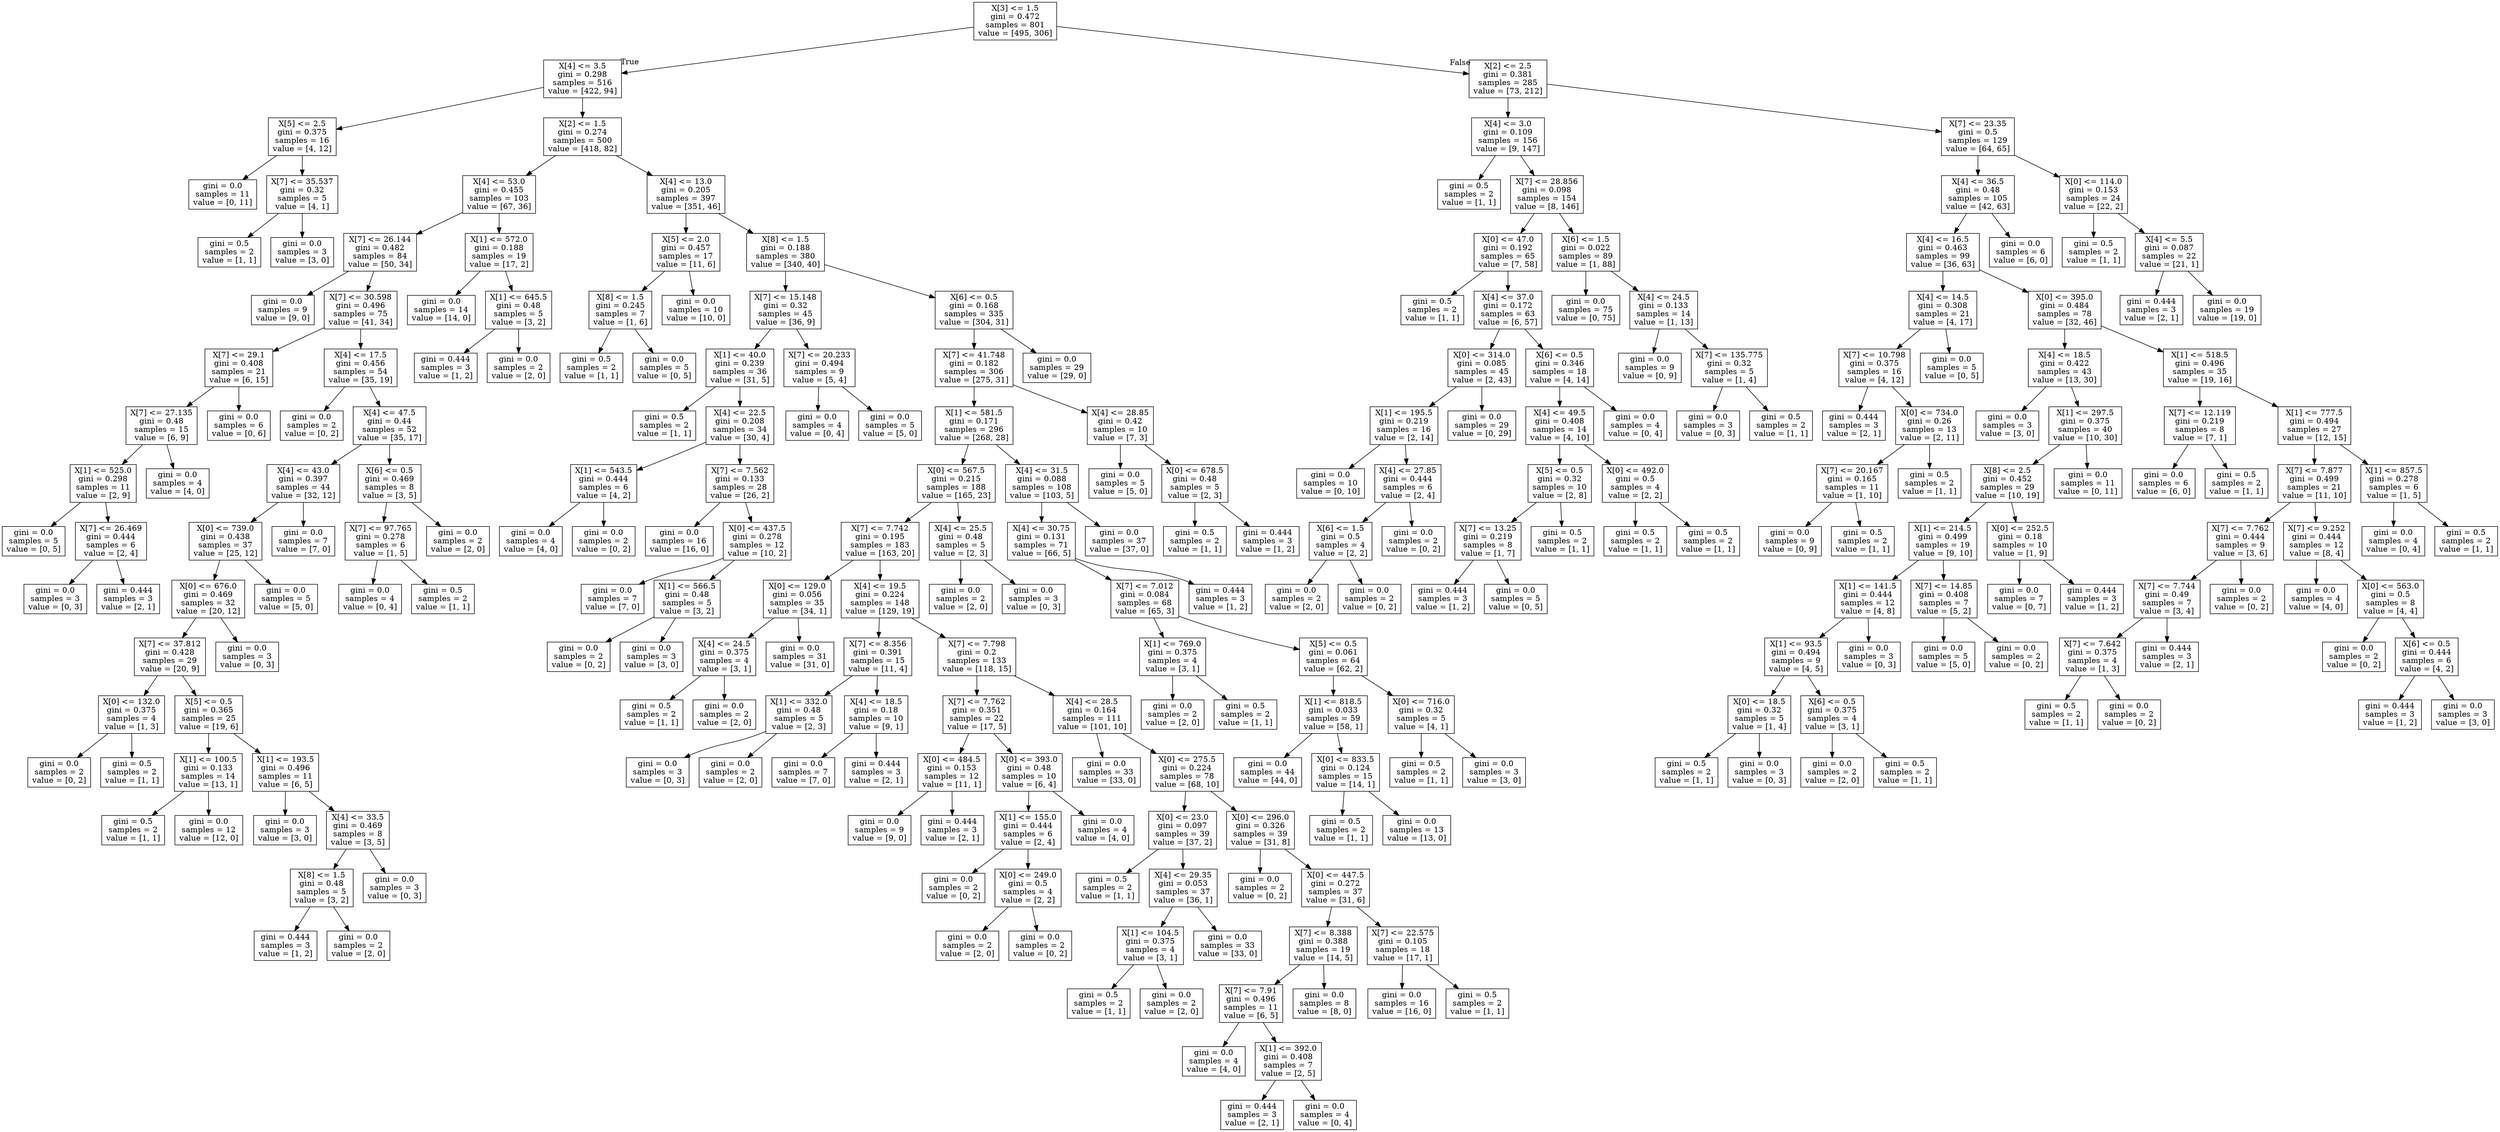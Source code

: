 digraph Tree {
node [shape=box] ;
0 [label="X[3] <= 1.5\ngini = 0.472\nsamples = 801\nvalue = [495, 306]"] ;
1 [label="X[4] <= 3.5\ngini = 0.298\nsamples = 516\nvalue = [422, 94]"] ;
0 -> 1 [labeldistance=2.5, labelangle=45, headlabel="True"] ;
2 [label="X[5] <= 2.5\ngini = 0.375\nsamples = 16\nvalue = [4, 12]"] ;
1 -> 2 ;
3 [label="gini = 0.0\nsamples = 11\nvalue = [0, 11]"] ;
2 -> 3 ;
4 [label="X[7] <= 35.537\ngini = 0.32\nsamples = 5\nvalue = [4, 1]"] ;
2 -> 4 ;
5 [label="gini = 0.5\nsamples = 2\nvalue = [1, 1]"] ;
4 -> 5 ;
6 [label="gini = 0.0\nsamples = 3\nvalue = [3, 0]"] ;
4 -> 6 ;
7 [label="X[2] <= 1.5\ngini = 0.274\nsamples = 500\nvalue = [418, 82]"] ;
1 -> 7 ;
8 [label="X[4] <= 53.0\ngini = 0.455\nsamples = 103\nvalue = [67, 36]"] ;
7 -> 8 ;
9 [label="X[7] <= 26.144\ngini = 0.482\nsamples = 84\nvalue = [50, 34]"] ;
8 -> 9 ;
10 [label="gini = 0.0\nsamples = 9\nvalue = [9, 0]"] ;
9 -> 10 ;
11 [label="X[7] <= 30.598\ngini = 0.496\nsamples = 75\nvalue = [41, 34]"] ;
9 -> 11 ;
12 [label="X[7] <= 29.1\ngini = 0.408\nsamples = 21\nvalue = [6, 15]"] ;
11 -> 12 ;
13 [label="X[7] <= 27.135\ngini = 0.48\nsamples = 15\nvalue = [6, 9]"] ;
12 -> 13 ;
14 [label="X[1] <= 525.0\ngini = 0.298\nsamples = 11\nvalue = [2, 9]"] ;
13 -> 14 ;
15 [label="gini = 0.0\nsamples = 5\nvalue = [0, 5]"] ;
14 -> 15 ;
16 [label="X[7] <= 26.469\ngini = 0.444\nsamples = 6\nvalue = [2, 4]"] ;
14 -> 16 ;
17 [label="gini = 0.0\nsamples = 3\nvalue = [0, 3]"] ;
16 -> 17 ;
18 [label="gini = 0.444\nsamples = 3\nvalue = [2, 1]"] ;
16 -> 18 ;
19 [label="gini = 0.0\nsamples = 4\nvalue = [4, 0]"] ;
13 -> 19 ;
20 [label="gini = 0.0\nsamples = 6\nvalue = [0, 6]"] ;
12 -> 20 ;
21 [label="X[4] <= 17.5\ngini = 0.456\nsamples = 54\nvalue = [35, 19]"] ;
11 -> 21 ;
22 [label="gini = 0.0\nsamples = 2\nvalue = [0, 2]"] ;
21 -> 22 ;
23 [label="X[4] <= 47.5\ngini = 0.44\nsamples = 52\nvalue = [35, 17]"] ;
21 -> 23 ;
24 [label="X[4] <= 43.0\ngini = 0.397\nsamples = 44\nvalue = [32, 12]"] ;
23 -> 24 ;
25 [label="X[0] <= 739.0\ngini = 0.438\nsamples = 37\nvalue = [25, 12]"] ;
24 -> 25 ;
26 [label="X[0] <= 676.0\ngini = 0.469\nsamples = 32\nvalue = [20, 12]"] ;
25 -> 26 ;
27 [label="X[7] <= 37.812\ngini = 0.428\nsamples = 29\nvalue = [20, 9]"] ;
26 -> 27 ;
28 [label="X[0] <= 132.0\ngini = 0.375\nsamples = 4\nvalue = [1, 3]"] ;
27 -> 28 ;
29 [label="gini = 0.0\nsamples = 2\nvalue = [0, 2]"] ;
28 -> 29 ;
30 [label="gini = 0.5\nsamples = 2\nvalue = [1, 1]"] ;
28 -> 30 ;
31 [label="X[5] <= 0.5\ngini = 0.365\nsamples = 25\nvalue = [19, 6]"] ;
27 -> 31 ;
32 [label="X[1] <= 100.5\ngini = 0.133\nsamples = 14\nvalue = [13, 1]"] ;
31 -> 32 ;
33 [label="gini = 0.5\nsamples = 2\nvalue = [1, 1]"] ;
32 -> 33 ;
34 [label="gini = 0.0\nsamples = 12\nvalue = [12, 0]"] ;
32 -> 34 ;
35 [label="X[1] <= 193.5\ngini = 0.496\nsamples = 11\nvalue = [6, 5]"] ;
31 -> 35 ;
36 [label="gini = 0.0\nsamples = 3\nvalue = [3, 0]"] ;
35 -> 36 ;
37 [label="X[4] <= 33.5\ngini = 0.469\nsamples = 8\nvalue = [3, 5]"] ;
35 -> 37 ;
38 [label="X[8] <= 1.5\ngini = 0.48\nsamples = 5\nvalue = [3, 2]"] ;
37 -> 38 ;
39 [label="gini = 0.444\nsamples = 3\nvalue = [1, 2]"] ;
38 -> 39 ;
40 [label="gini = 0.0\nsamples = 2\nvalue = [2, 0]"] ;
38 -> 40 ;
41 [label="gini = 0.0\nsamples = 3\nvalue = [0, 3]"] ;
37 -> 41 ;
42 [label="gini = 0.0\nsamples = 3\nvalue = [0, 3]"] ;
26 -> 42 ;
43 [label="gini = 0.0\nsamples = 5\nvalue = [5, 0]"] ;
25 -> 43 ;
44 [label="gini = 0.0\nsamples = 7\nvalue = [7, 0]"] ;
24 -> 44 ;
45 [label="X[6] <= 0.5\ngini = 0.469\nsamples = 8\nvalue = [3, 5]"] ;
23 -> 45 ;
46 [label="X[7] <= 97.765\ngini = 0.278\nsamples = 6\nvalue = [1, 5]"] ;
45 -> 46 ;
47 [label="gini = 0.0\nsamples = 4\nvalue = [0, 4]"] ;
46 -> 47 ;
48 [label="gini = 0.5\nsamples = 2\nvalue = [1, 1]"] ;
46 -> 48 ;
49 [label="gini = 0.0\nsamples = 2\nvalue = [2, 0]"] ;
45 -> 49 ;
50 [label="X[1] <= 572.0\ngini = 0.188\nsamples = 19\nvalue = [17, 2]"] ;
8 -> 50 ;
51 [label="gini = 0.0\nsamples = 14\nvalue = [14, 0]"] ;
50 -> 51 ;
52 [label="X[1] <= 645.5\ngini = 0.48\nsamples = 5\nvalue = [3, 2]"] ;
50 -> 52 ;
53 [label="gini = 0.444\nsamples = 3\nvalue = [1, 2]"] ;
52 -> 53 ;
54 [label="gini = 0.0\nsamples = 2\nvalue = [2, 0]"] ;
52 -> 54 ;
55 [label="X[4] <= 13.0\ngini = 0.205\nsamples = 397\nvalue = [351, 46]"] ;
7 -> 55 ;
56 [label="X[5] <= 2.0\ngini = 0.457\nsamples = 17\nvalue = [11, 6]"] ;
55 -> 56 ;
57 [label="X[8] <= 1.5\ngini = 0.245\nsamples = 7\nvalue = [1, 6]"] ;
56 -> 57 ;
58 [label="gini = 0.5\nsamples = 2\nvalue = [1, 1]"] ;
57 -> 58 ;
59 [label="gini = 0.0\nsamples = 5\nvalue = [0, 5]"] ;
57 -> 59 ;
60 [label="gini = 0.0\nsamples = 10\nvalue = [10, 0]"] ;
56 -> 60 ;
61 [label="X[8] <= 1.5\ngini = 0.188\nsamples = 380\nvalue = [340, 40]"] ;
55 -> 61 ;
62 [label="X[7] <= 15.148\ngini = 0.32\nsamples = 45\nvalue = [36, 9]"] ;
61 -> 62 ;
63 [label="X[1] <= 40.0\ngini = 0.239\nsamples = 36\nvalue = [31, 5]"] ;
62 -> 63 ;
64 [label="gini = 0.5\nsamples = 2\nvalue = [1, 1]"] ;
63 -> 64 ;
65 [label="X[4] <= 22.5\ngini = 0.208\nsamples = 34\nvalue = [30, 4]"] ;
63 -> 65 ;
66 [label="X[1] <= 543.5\ngini = 0.444\nsamples = 6\nvalue = [4, 2]"] ;
65 -> 66 ;
67 [label="gini = 0.0\nsamples = 4\nvalue = [4, 0]"] ;
66 -> 67 ;
68 [label="gini = 0.0\nsamples = 2\nvalue = [0, 2]"] ;
66 -> 68 ;
69 [label="X[7] <= 7.562\ngini = 0.133\nsamples = 28\nvalue = [26, 2]"] ;
65 -> 69 ;
70 [label="gini = 0.0\nsamples = 16\nvalue = [16, 0]"] ;
69 -> 70 ;
71 [label="X[0] <= 437.5\ngini = 0.278\nsamples = 12\nvalue = [10, 2]"] ;
69 -> 71 ;
72 [label="gini = 0.0\nsamples = 7\nvalue = [7, 0]"] ;
71 -> 72 ;
73 [label="X[1] <= 566.5\ngini = 0.48\nsamples = 5\nvalue = [3, 2]"] ;
71 -> 73 ;
74 [label="gini = 0.0\nsamples = 2\nvalue = [0, 2]"] ;
73 -> 74 ;
75 [label="gini = 0.0\nsamples = 3\nvalue = [3, 0]"] ;
73 -> 75 ;
76 [label="X[7] <= 20.233\ngini = 0.494\nsamples = 9\nvalue = [5, 4]"] ;
62 -> 76 ;
77 [label="gini = 0.0\nsamples = 4\nvalue = [0, 4]"] ;
76 -> 77 ;
78 [label="gini = 0.0\nsamples = 5\nvalue = [5, 0]"] ;
76 -> 78 ;
79 [label="X[6] <= 0.5\ngini = 0.168\nsamples = 335\nvalue = [304, 31]"] ;
61 -> 79 ;
80 [label="X[7] <= 41.748\ngini = 0.182\nsamples = 306\nvalue = [275, 31]"] ;
79 -> 80 ;
81 [label="X[1] <= 581.5\ngini = 0.171\nsamples = 296\nvalue = [268, 28]"] ;
80 -> 81 ;
82 [label="X[0] <= 567.5\ngini = 0.215\nsamples = 188\nvalue = [165, 23]"] ;
81 -> 82 ;
83 [label="X[7] <= 7.742\ngini = 0.195\nsamples = 183\nvalue = [163, 20]"] ;
82 -> 83 ;
84 [label="X[0] <= 129.0\ngini = 0.056\nsamples = 35\nvalue = [34, 1]"] ;
83 -> 84 ;
85 [label="X[4] <= 24.5\ngini = 0.375\nsamples = 4\nvalue = [3, 1]"] ;
84 -> 85 ;
86 [label="gini = 0.5\nsamples = 2\nvalue = [1, 1]"] ;
85 -> 86 ;
87 [label="gini = 0.0\nsamples = 2\nvalue = [2, 0]"] ;
85 -> 87 ;
88 [label="gini = 0.0\nsamples = 31\nvalue = [31, 0]"] ;
84 -> 88 ;
89 [label="X[4] <= 19.5\ngini = 0.224\nsamples = 148\nvalue = [129, 19]"] ;
83 -> 89 ;
90 [label="X[7] <= 8.356\ngini = 0.391\nsamples = 15\nvalue = [11, 4]"] ;
89 -> 90 ;
91 [label="X[1] <= 332.0\ngini = 0.48\nsamples = 5\nvalue = [2, 3]"] ;
90 -> 91 ;
92 [label="gini = 0.0\nsamples = 3\nvalue = [0, 3]"] ;
91 -> 92 ;
93 [label="gini = 0.0\nsamples = 2\nvalue = [2, 0]"] ;
91 -> 93 ;
94 [label="X[4] <= 18.5\ngini = 0.18\nsamples = 10\nvalue = [9, 1]"] ;
90 -> 94 ;
95 [label="gini = 0.0\nsamples = 7\nvalue = [7, 0]"] ;
94 -> 95 ;
96 [label="gini = 0.444\nsamples = 3\nvalue = [2, 1]"] ;
94 -> 96 ;
97 [label="X[7] <= 7.798\ngini = 0.2\nsamples = 133\nvalue = [118, 15]"] ;
89 -> 97 ;
98 [label="X[7] <= 7.762\ngini = 0.351\nsamples = 22\nvalue = [17, 5]"] ;
97 -> 98 ;
99 [label="X[0] <= 484.5\ngini = 0.153\nsamples = 12\nvalue = [11, 1]"] ;
98 -> 99 ;
100 [label="gini = 0.0\nsamples = 9\nvalue = [9, 0]"] ;
99 -> 100 ;
101 [label="gini = 0.444\nsamples = 3\nvalue = [2, 1]"] ;
99 -> 101 ;
102 [label="X[0] <= 393.0\ngini = 0.48\nsamples = 10\nvalue = [6, 4]"] ;
98 -> 102 ;
103 [label="X[1] <= 155.0\ngini = 0.444\nsamples = 6\nvalue = [2, 4]"] ;
102 -> 103 ;
104 [label="gini = 0.0\nsamples = 2\nvalue = [0, 2]"] ;
103 -> 104 ;
105 [label="X[0] <= 249.0\ngini = 0.5\nsamples = 4\nvalue = [2, 2]"] ;
103 -> 105 ;
106 [label="gini = 0.0\nsamples = 2\nvalue = [2, 0]"] ;
105 -> 106 ;
107 [label="gini = 0.0\nsamples = 2\nvalue = [0, 2]"] ;
105 -> 107 ;
108 [label="gini = 0.0\nsamples = 4\nvalue = [4, 0]"] ;
102 -> 108 ;
109 [label="X[4] <= 28.5\ngini = 0.164\nsamples = 111\nvalue = [101, 10]"] ;
97 -> 109 ;
110 [label="gini = 0.0\nsamples = 33\nvalue = [33, 0]"] ;
109 -> 110 ;
111 [label="X[0] <= 275.5\ngini = 0.224\nsamples = 78\nvalue = [68, 10]"] ;
109 -> 111 ;
112 [label="X[0] <= 23.0\ngini = 0.097\nsamples = 39\nvalue = [37, 2]"] ;
111 -> 112 ;
113 [label="gini = 0.5\nsamples = 2\nvalue = [1, 1]"] ;
112 -> 113 ;
114 [label="X[4] <= 29.35\ngini = 0.053\nsamples = 37\nvalue = [36, 1]"] ;
112 -> 114 ;
115 [label="X[1] <= 104.5\ngini = 0.375\nsamples = 4\nvalue = [3, 1]"] ;
114 -> 115 ;
116 [label="gini = 0.5\nsamples = 2\nvalue = [1, 1]"] ;
115 -> 116 ;
117 [label="gini = 0.0\nsamples = 2\nvalue = [2, 0]"] ;
115 -> 117 ;
118 [label="gini = 0.0\nsamples = 33\nvalue = [33, 0]"] ;
114 -> 118 ;
119 [label="X[0] <= 296.0\ngini = 0.326\nsamples = 39\nvalue = [31, 8]"] ;
111 -> 119 ;
120 [label="gini = 0.0\nsamples = 2\nvalue = [0, 2]"] ;
119 -> 120 ;
121 [label="X[0] <= 447.5\ngini = 0.272\nsamples = 37\nvalue = [31, 6]"] ;
119 -> 121 ;
122 [label="X[7] <= 8.388\ngini = 0.388\nsamples = 19\nvalue = [14, 5]"] ;
121 -> 122 ;
123 [label="X[7] <= 7.91\ngini = 0.496\nsamples = 11\nvalue = [6, 5]"] ;
122 -> 123 ;
124 [label="gini = 0.0\nsamples = 4\nvalue = [4, 0]"] ;
123 -> 124 ;
125 [label="X[1] <= 392.0\ngini = 0.408\nsamples = 7\nvalue = [2, 5]"] ;
123 -> 125 ;
126 [label="gini = 0.444\nsamples = 3\nvalue = [2, 1]"] ;
125 -> 126 ;
127 [label="gini = 0.0\nsamples = 4\nvalue = [0, 4]"] ;
125 -> 127 ;
128 [label="gini = 0.0\nsamples = 8\nvalue = [8, 0]"] ;
122 -> 128 ;
129 [label="X[7] <= 22.575\ngini = 0.105\nsamples = 18\nvalue = [17, 1]"] ;
121 -> 129 ;
130 [label="gini = 0.0\nsamples = 16\nvalue = [16, 0]"] ;
129 -> 130 ;
131 [label="gini = 0.5\nsamples = 2\nvalue = [1, 1]"] ;
129 -> 131 ;
132 [label="X[4] <= 25.5\ngini = 0.48\nsamples = 5\nvalue = [2, 3]"] ;
82 -> 132 ;
133 [label="gini = 0.0\nsamples = 2\nvalue = [2, 0]"] ;
132 -> 133 ;
134 [label="gini = 0.0\nsamples = 3\nvalue = [0, 3]"] ;
132 -> 134 ;
135 [label="X[4] <= 31.5\ngini = 0.088\nsamples = 108\nvalue = [103, 5]"] ;
81 -> 135 ;
136 [label="X[4] <= 30.75\ngini = 0.131\nsamples = 71\nvalue = [66, 5]"] ;
135 -> 136 ;
137 [label="X[7] <= 7.012\ngini = 0.084\nsamples = 68\nvalue = [65, 3]"] ;
136 -> 137 ;
138 [label="X[1] <= 769.0\ngini = 0.375\nsamples = 4\nvalue = [3, 1]"] ;
137 -> 138 ;
139 [label="gini = 0.0\nsamples = 2\nvalue = [2, 0]"] ;
138 -> 139 ;
140 [label="gini = 0.5\nsamples = 2\nvalue = [1, 1]"] ;
138 -> 140 ;
141 [label="X[5] <= 0.5\ngini = 0.061\nsamples = 64\nvalue = [62, 2]"] ;
137 -> 141 ;
142 [label="X[1] <= 818.5\ngini = 0.033\nsamples = 59\nvalue = [58, 1]"] ;
141 -> 142 ;
143 [label="gini = 0.0\nsamples = 44\nvalue = [44, 0]"] ;
142 -> 143 ;
144 [label="X[0] <= 833.5\ngini = 0.124\nsamples = 15\nvalue = [14, 1]"] ;
142 -> 144 ;
145 [label="gini = 0.5\nsamples = 2\nvalue = [1, 1]"] ;
144 -> 145 ;
146 [label="gini = 0.0\nsamples = 13\nvalue = [13, 0]"] ;
144 -> 146 ;
147 [label="X[0] <= 716.0\ngini = 0.32\nsamples = 5\nvalue = [4, 1]"] ;
141 -> 147 ;
148 [label="gini = 0.5\nsamples = 2\nvalue = [1, 1]"] ;
147 -> 148 ;
149 [label="gini = 0.0\nsamples = 3\nvalue = [3, 0]"] ;
147 -> 149 ;
150 [label="gini = 0.444\nsamples = 3\nvalue = [1, 2]"] ;
136 -> 150 ;
151 [label="gini = 0.0\nsamples = 37\nvalue = [37, 0]"] ;
135 -> 151 ;
152 [label="X[4] <= 28.85\ngini = 0.42\nsamples = 10\nvalue = [7, 3]"] ;
80 -> 152 ;
153 [label="gini = 0.0\nsamples = 5\nvalue = [5, 0]"] ;
152 -> 153 ;
154 [label="X[0] <= 678.5\ngini = 0.48\nsamples = 5\nvalue = [2, 3]"] ;
152 -> 154 ;
155 [label="gini = 0.5\nsamples = 2\nvalue = [1, 1]"] ;
154 -> 155 ;
156 [label="gini = 0.444\nsamples = 3\nvalue = [1, 2]"] ;
154 -> 156 ;
157 [label="gini = 0.0\nsamples = 29\nvalue = [29, 0]"] ;
79 -> 157 ;
158 [label="X[2] <= 2.5\ngini = 0.381\nsamples = 285\nvalue = [73, 212]"] ;
0 -> 158 [labeldistance=2.5, labelangle=-45, headlabel="False"] ;
159 [label="X[4] <= 3.0\ngini = 0.109\nsamples = 156\nvalue = [9, 147]"] ;
158 -> 159 ;
160 [label="gini = 0.5\nsamples = 2\nvalue = [1, 1]"] ;
159 -> 160 ;
161 [label="X[7] <= 28.856\ngini = 0.098\nsamples = 154\nvalue = [8, 146]"] ;
159 -> 161 ;
162 [label="X[0] <= 47.0\ngini = 0.192\nsamples = 65\nvalue = [7, 58]"] ;
161 -> 162 ;
163 [label="gini = 0.5\nsamples = 2\nvalue = [1, 1]"] ;
162 -> 163 ;
164 [label="X[4] <= 37.0\ngini = 0.172\nsamples = 63\nvalue = [6, 57]"] ;
162 -> 164 ;
165 [label="X[0] <= 314.0\ngini = 0.085\nsamples = 45\nvalue = [2, 43]"] ;
164 -> 165 ;
166 [label="X[1] <= 195.5\ngini = 0.219\nsamples = 16\nvalue = [2, 14]"] ;
165 -> 166 ;
167 [label="gini = 0.0\nsamples = 10\nvalue = [0, 10]"] ;
166 -> 167 ;
168 [label="X[4] <= 27.85\ngini = 0.444\nsamples = 6\nvalue = [2, 4]"] ;
166 -> 168 ;
169 [label="X[6] <= 1.5\ngini = 0.5\nsamples = 4\nvalue = [2, 2]"] ;
168 -> 169 ;
170 [label="gini = 0.0\nsamples = 2\nvalue = [2, 0]"] ;
169 -> 170 ;
171 [label="gini = 0.0\nsamples = 2\nvalue = [0, 2]"] ;
169 -> 171 ;
172 [label="gini = 0.0\nsamples = 2\nvalue = [0, 2]"] ;
168 -> 172 ;
173 [label="gini = 0.0\nsamples = 29\nvalue = [0, 29]"] ;
165 -> 173 ;
174 [label="X[6] <= 0.5\ngini = 0.346\nsamples = 18\nvalue = [4, 14]"] ;
164 -> 174 ;
175 [label="X[4] <= 49.5\ngini = 0.408\nsamples = 14\nvalue = [4, 10]"] ;
174 -> 175 ;
176 [label="X[5] <= 0.5\ngini = 0.32\nsamples = 10\nvalue = [2, 8]"] ;
175 -> 176 ;
177 [label="X[7] <= 13.25\ngini = 0.219\nsamples = 8\nvalue = [1, 7]"] ;
176 -> 177 ;
178 [label="gini = 0.444\nsamples = 3\nvalue = [1, 2]"] ;
177 -> 178 ;
179 [label="gini = 0.0\nsamples = 5\nvalue = [0, 5]"] ;
177 -> 179 ;
180 [label="gini = 0.5\nsamples = 2\nvalue = [1, 1]"] ;
176 -> 180 ;
181 [label="X[0] <= 492.0\ngini = 0.5\nsamples = 4\nvalue = [2, 2]"] ;
175 -> 181 ;
182 [label="gini = 0.5\nsamples = 2\nvalue = [1, 1]"] ;
181 -> 182 ;
183 [label="gini = 0.5\nsamples = 2\nvalue = [1, 1]"] ;
181 -> 183 ;
184 [label="gini = 0.0\nsamples = 4\nvalue = [0, 4]"] ;
174 -> 184 ;
185 [label="X[6] <= 1.5\ngini = 0.022\nsamples = 89\nvalue = [1, 88]"] ;
161 -> 185 ;
186 [label="gini = 0.0\nsamples = 75\nvalue = [0, 75]"] ;
185 -> 186 ;
187 [label="X[4] <= 24.5\ngini = 0.133\nsamples = 14\nvalue = [1, 13]"] ;
185 -> 187 ;
188 [label="gini = 0.0\nsamples = 9\nvalue = [0, 9]"] ;
187 -> 188 ;
189 [label="X[7] <= 135.775\ngini = 0.32\nsamples = 5\nvalue = [1, 4]"] ;
187 -> 189 ;
190 [label="gini = 0.0\nsamples = 3\nvalue = [0, 3]"] ;
189 -> 190 ;
191 [label="gini = 0.5\nsamples = 2\nvalue = [1, 1]"] ;
189 -> 191 ;
192 [label="X[7] <= 23.35\ngini = 0.5\nsamples = 129\nvalue = [64, 65]"] ;
158 -> 192 ;
193 [label="X[4] <= 36.5\ngini = 0.48\nsamples = 105\nvalue = [42, 63]"] ;
192 -> 193 ;
194 [label="X[4] <= 16.5\ngini = 0.463\nsamples = 99\nvalue = [36, 63]"] ;
193 -> 194 ;
195 [label="X[4] <= 14.5\ngini = 0.308\nsamples = 21\nvalue = [4, 17]"] ;
194 -> 195 ;
196 [label="X[7] <= 10.798\ngini = 0.375\nsamples = 16\nvalue = [4, 12]"] ;
195 -> 196 ;
197 [label="gini = 0.444\nsamples = 3\nvalue = [2, 1]"] ;
196 -> 197 ;
198 [label="X[0] <= 734.0\ngini = 0.26\nsamples = 13\nvalue = [2, 11]"] ;
196 -> 198 ;
199 [label="X[7] <= 20.167\ngini = 0.165\nsamples = 11\nvalue = [1, 10]"] ;
198 -> 199 ;
200 [label="gini = 0.0\nsamples = 9\nvalue = [0, 9]"] ;
199 -> 200 ;
201 [label="gini = 0.5\nsamples = 2\nvalue = [1, 1]"] ;
199 -> 201 ;
202 [label="gini = 0.5\nsamples = 2\nvalue = [1, 1]"] ;
198 -> 202 ;
203 [label="gini = 0.0\nsamples = 5\nvalue = [0, 5]"] ;
195 -> 203 ;
204 [label="X[0] <= 395.0\ngini = 0.484\nsamples = 78\nvalue = [32, 46]"] ;
194 -> 204 ;
205 [label="X[4] <= 18.5\ngini = 0.422\nsamples = 43\nvalue = [13, 30]"] ;
204 -> 205 ;
206 [label="gini = 0.0\nsamples = 3\nvalue = [3, 0]"] ;
205 -> 206 ;
207 [label="X[1] <= 297.5\ngini = 0.375\nsamples = 40\nvalue = [10, 30]"] ;
205 -> 207 ;
208 [label="X[8] <= 2.5\ngini = 0.452\nsamples = 29\nvalue = [10, 19]"] ;
207 -> 208 ;
209 [label="X[1] <= 214.5\ngini = 0.499\nsamples = 19\nvalue = [9, 10]"] ;
208 -> 209 ;
210 [label="X[1] <= 141.5\ngini = 0.444\nsamples = 12\nvalue = [4, 8]"] ;
209 -> 210 ;
211 [label="X[1] <= 93.5\ngini = 0.494\nsamples = 9\nvalue = [4, 5]"] ;
210 -> 211 ;
212 [label="X[0] <= 18.5\ngini = 0.32\nsamples = 5\nvalue = [1, 4]"] ;
211 -> 212 ;
213 [label="gini = 0.5\nsamples = 2\nvalue = [1, 1]"] ;
212 -> 213 ;
214 [label="gini = 0.0\nsamples = 3\nvalue = [0, 3]"] ;
212 -> 214 ;
215 [label="X[6] <= 0.5\ngini = 0.375\nsamples = 4\nvalue = [3, 1]"] ;
211 -> 215 ;
216 [label="gini = 0.0\nsamples = 2\nvalue = [2, 0]"] ;
215 -> 216 ;
217 [label="gini = 0.5\nsamples = 2\nvalue = [1, 1]"] ;
215 -> 217 ;
218 [label="gini = 0.0\nsamples = 3\nvalue = [0, 3]"] ;
210 -> 218 ;
219 [label="X[7] <= 14.85\ngini = 0.408\nsamples = 7\nvalue = [5, 2]"] ;
209 -> 219 ;
220 [label="gini = 0.0\nsamples = 5\nvalue = [5, 0]"] ;
219 -> 220 ;
221 [label="gini = 0.0\nsamples = 2\nvalue = [0, 2]"] ;
219 -> 221 ;
222 [label="X[0] <= 252.5\ngini = 0.18\nsamples = 10\nvalue = [1, 9]"] ;
208 -> 222 ;
223 [label="gini = 0.0\nsamples = 7\nvalue = [0, 7]"] ;
222 -> 223 ;
224 [label="gini = 0.444\nsamples = 3\nvalue = [1, 2]"] ;
222 -> 224 ;
225 [label="gini = 0.0\nsamples = 11\nvalue = [0, 11]"] ;
207 -> 225 ;
226 [label="X[1] <= 518.5\ngini = 0.496\nsamples = 35\nvalue = [19, 16]"] ;
204 -> 226 ;
227 [label="X[7] <= 12.119\ngini = 0.219\nsamples = 8\nvalue = [7, 1]"] ;
226 -> 227 ;
228 [label="gini = 0.0\nsamples = 6\nvalue = [6, 0]"] ;
227 -> 228 ;
229 [label="gini = 0.5\nsamples = 2\nvalue = [1, 1]"] ;
227 -> 229 ;
230 [label="X[1] <= 777.5\ngini = 0.494\nsamples = 27\nvalue = [12, 15]"] ;
226 -> 230 ;
231 [label="X[7] <= 7.877\ngini = 0.499\nsamples = 21\nvalue = [11, 10]"] ;
230 -> 231 ;
232 [label="X[7] <= 7.762\ngini = 0.444\nsamples = 9\nvalue = [3, 6]"] ;
231 -> 232 ;
233 [label="X[7] <= 7.744\ngini = 0.49\nsamples = 7\nvalue = [3, 4]"] ;
232 -> 233 ;
234 [label="X[7] <= 7.642\ngini = 0.375\nsamples = 4\nvalue = [1, 3]"] ;
233 -> 234 ;
235 [label="gini = 0.5\nsamples = 2\nvalue = [1, 1]"] ;
234 -> 235 ;
236 [label="gini = 0.0\nsamples = 2\nvalue = [0, 2]"] ;
234 -> 236 ;
237 [label="gini = 0.444\nsamples = 3\nvalue = [2, 1]"] ;
233 -> 237 ;
238 [label="gini = 0.0\nsamples = 2\nvalue = [0, 2]"] ;
232 -> 238 ;
239 [label="X[7] <= 9.252\ngini = 0.444\nsamples = 12\nvalue = [8, 4]"] ;
231 -> 239 ;
240 [label="gini = 0.0\nsamples = 4\nvalue = [4, 0]"] ;
239 -> 240 ;
241 [label="X[0] <= 563.0\ngini = 0.5\nsamples = 8\nvalue = [4, 4]"] ;
239 -> 241 ;
242 [label="gini = 0.0\nsamples = 2\nvalue = [0, 2]"] ;
241 -> 242 ;
243 [label="X[6] <= 0.5\ngini = 0.444\nsamples = 6\nvalue = [4, 2]"] ;
241 -> 243 ;
244 [label="gini = 0.444\nsamples = 3\nvalue = [1, 2]"] ;
243 -> 244 ;
245 [label="gini = 0.0\nsamples = 3\nvalue = [3, 0]"] ;
243 -> 245 ;
246 [label="X[1] <= 857.5\ngini = 0.278\nsamples = 6\nvalue = [1, 5]"] ;
230 -> 246 ;
247 [label="gini = 0.0\nsamples = 4\nvalue = [0, 4]"] ;
246 -> 247 ;
248 [label="gini = 0.5\nsamples = 2\nvalue = [1, 1]"] ;
246 -> 248 ;
249 [label="gini = 0.0\nsamples = 6\nvalue = [6, 0]"] ;
193 -> 249 ;
250 [label="X[0] <= 114.0\ngini = 0.153\nsamples = 24\nvalue = [22, 2]"] ;
192 -> 250 ;
251 [label="gini = 0.5\nsamples = 2\nvalue = [1, 1]"] ;
250 -> 251 ;
252 [label="X[4] <= 5.5\ngini = 0.087\nsamples = 22\nvalue = [21, 1]"] ;
250 -> 252 ;
253 [label="gini = 0.444\nsamples = 3\nvalue = [2, 1]"] ;
252 -> 253 ;
254 [label="gini = 0.0\nsamples = 19\nvalue = [19, 0]"] ;
252 -> 254 ;
}